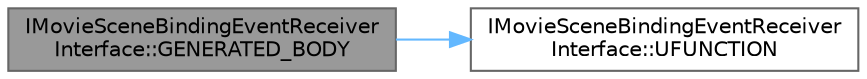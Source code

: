 digraph "IMovieSceneBindingEventReceiverInterface::GENERATED_BODY"
{
 // INTERACTIVE_SVG=YES
 // LATEX_PDF_SIZE
  bgcolor="transparent";
  edge [fontname=Helvetica,fontsize=10,labelfontname=Helvetica,labelfontsize=10];
  node [fontname=Helvetica,fontsize=10,shape=box,height=0.2,width=0.4];
  rankdir="LR";
  Node1 [id="Node000001",label="IMovieSceneBindingEventReceiver\lInterface::GENERATED_BODY",height=0.2,width=0.4,color="gray40", fillcolor="grey60", style="filled", fontcolor="black",tooltip=" "];
  Node1 -> Node2 [id="edge1_Node000001_Node000002",color="steelblue1",style="solid",tooltip=" "];
  Node2 [id="Node000002",label="IMovieSceneBindingEventReceiver\lInterface::UFUNCTION",height=0.2,width=0.4,color="grey40", fillcolor="white", style="filled",URL="$df/dc1/classIMovieSceneBindingEventReceiverInterface.html#ae842980171f70d6af3dfe5e0605f7948",tooltip=" "];
}
